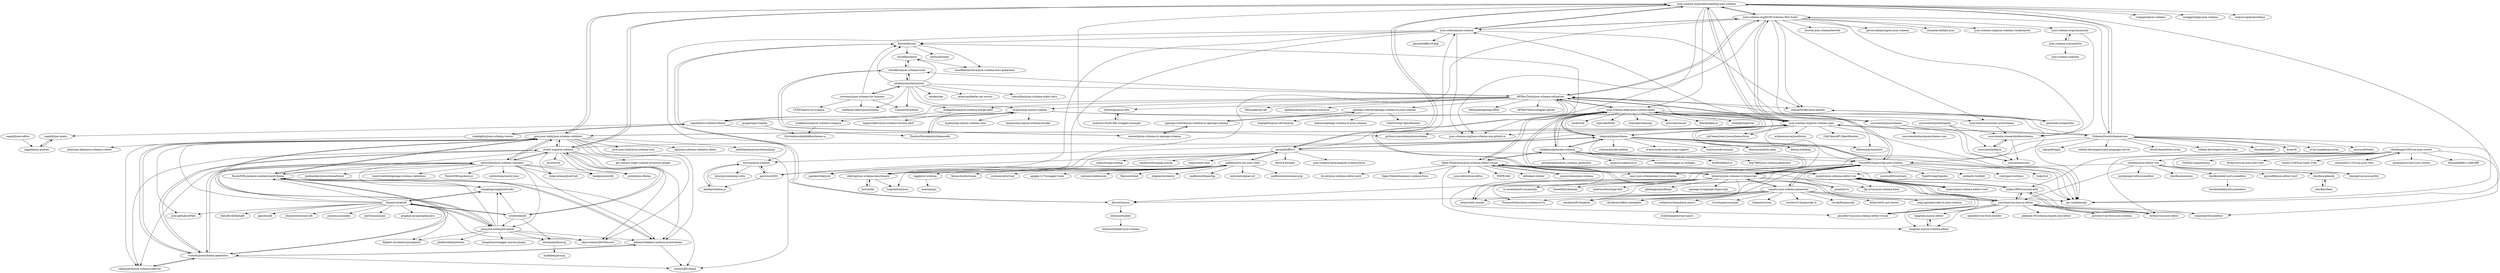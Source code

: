 digraph G {
"json-schema-org/understanding-json-schema" -> "json-schema-org/JSON-Schema-Test-Suite"
"json-schema-org/understanding-json-schema" -> "json-schema/json-schema"
"json-schema-org/understanding-json-schema" -> "json-schema-org/json-schema-spec"
"json-schema-org/understanding-json-schema" -> "everit-org/json-schema"
"json-schema-org/understanding-json-schema" -> "geraintluff/tv4"
"json-schema-org/understanding-json-schema" -> "java-json-tools/json-schema-validator"
"json-schema-org/understanding-json-schema" -> "python-jsonschema/jsonschema" ["e"=1]
"json-schema-org/understanding-json-schema" -> "json-schema-faker/json-schema-faker"
"json-schema-org/understanding-json-schema" -> "ajv-validator/ajv" ["e"=1]
"json-schema-org/understanding-json-schema" -> "voxpupuli/json-schema" ["e"=1]
"json-schema-org/understanding-json-schema" -> "SchemaStore/schemastore"
"json-schema-org/understanding-json-schema" -> "json-schema-org/json-schema-org.github.io"
"json-schema-org/understanding-json-schema" -> "thlorenz/proxyquire" ["e"=1]
"json-schema-org/understanding-json-schema" -> "swaggest/php-json-schema" ["e"=1]
"json-schema-org/understanding-json-schema" -> "xeipuuv/gojsonschema" ["e"=1]
"jsonsystems/json-schema" -> "Open-Federation/json-schema-editor-visual"
"Open-Federation/json-schema-editor-visual" -> "zyqwst/json-schema-editor-vue"
"Open-Federation/json-schema-editor-visual" -> "zyqwst/json-schema-editor-vue3"
"Open-Federation/json-schema-editor-visual" -> "giscafer/vue-json-schema-editor-visual"
"Open-Federation/json-schema-editor-visual" -> "lin-mt/json-schema-editor-antd"
"Open-Federation/json-schema-editor-visual" -> "Open-Federation/easy-schema-form"
"Open-Federation/json-schema-editor-visual" -> "json-editor/json-editor" ["e"=1]
"Open-Federation/json-schema-editor-visual" -> "tangram-js/json-schema-editor"
"Open-Federation/json-schema-editor-visual" -> "yourtion/vue-json-ui-editor"
"Open-Federation/json-schema-editor-visual" -> "YMFE/ykit" ["e"=1]
"Open-Federation/json-schema-editor-visual" -> "alibaba/x-render" ["e"=1]
"Open-Federation/json-schema-editor-visual" -> "lljj-x/vue-json-schema-form" ["e"=1]
"Open-Federation/json-schema-editor-visual" -> "easy-json-schema/easy-json-schema"
"Open-Federation/json-schema-editor-visual" -> "jsonsystems/json-schema"
"Open-Federation/json-schema-editor-visual" -> "json-schema-faker/json-schema-faker"
"Open-Federation/json-schema-editor-visual" -> "nijikokun/generate-schema"
"adobe/jsonschema2md" -> "coveooss/json-schema-for-humans"
"adobe/jsonschema2md" -> "CesiumGS/wetzel"
"adobe/jsonschema2md" -> "cloudflare/json-schema-tools"
"adobe/jsonschema2md" -> "lbovet/docson"
"adobe/jsonschema2md" -> "APIDevTools/json-schema-ref-parser"
"adobe/jsonschema2md" -> "mokkabonna/json-schema-merge-allof"
"adobe/jsonschema2md" -> "adobe/xdm" ["e"=1]
"adobe/jsonschema2md" -> "atlassian/better-ajv-errors"
"adobe/jsonschema2md" -> "santhosh-tekuri/jsonschema" ["e"=1]
"adobe/jsonschema2md" -> "tomcollins/json-schema-static-docs"
"adobe/jsonschema2md" -> "cloudflare/doca"
"adobe/jsonschema2md" -> "hyperjump-io/json-schema"
"cloudflare/json-schema-tools" -> "cloudflare/doca"
"cloudflare/json-schema-tools" -> "wework/json-schema-to-openapi-schema"
"cloudflare/json-schema-tools" -> "adobe/jsonschema2md"
"stoplightio/json-schema-viewer" -> "sagold/json-schema-library"
"stoplightio/json-schema-viewer" -> "atlassian-labs/json-schema-viewer"
"java-json-tools/json-schema-validator" -> "everit-org/json-schema"
"java-json-tools/json-schema-validator" -> "networknt/json-schema-validator"
"java-json-tools/json-schema-validator" -> "FasterXML/jackson-module-jsonSchema"
"java-json-tools/json-schema-validator" -> "java-json-tools/json-patch"
"java-json-tools/json-schema-validator" -> "mbknor/mbknor-jackson-jsonSchema"
"java-json-tools/json-schema-validator" -> "java-json-tools/json-schema-core"
"java-json-tools/json-schema-validator" -> "victools/jsonschema-generator"
"java-json-tools/json-schema-validator" -> "json-schema-org/json-schema-spec"
"java-json-tools/json-schema-validator" -> "json-path/JsonPath" ["e"=1]
"java-json-tools/json-schema-validator" -> "fge/json-schema-validator-demo"
"java-json-tools/json-schema-validator" -> "joelittlejohn/jsonschema2pojo" ["e"=1]
"java-json-tools/json-schema-validator" -> "saasquatch/json-schema-inferrer"
"java-json-tools/json-schema-validator" -> "skyscreamer/JSONassert" ["e"=1]
"java-json-tools/json-schema-validator" -> "reinert/JJSchema"
"java-json-tools/json-schema-validator" -> "json-schema-org/understanding-json-schema"
"lbovet/typson" -> "lbovet/docson"
"lbovet/typson" -> "shiwano/typhen"
"zhaoxuhui1122/vue-json-view" -> "chenfengjw163/vue-json-viewer"
"lbovet/docson" -> "lbovet/typson"
"lbovet/docson" -> "mattyod/matic"
"lbovet/docson" -> "cloudflare/doca"
"lbovet/docson" -> "cloudflarearchive/json-schema-docs-generator"
"zaggino/z-schema" -> "acornejo/jjv"
"schibsted/jslt" -> "bazaarvoice/jolt"
"schibsted/jslt" -> "eiiches/jackson-jq"
"schibsted/jslt" -> "wanglingsong/JsonSurfer"
"schibsted/jslt" -> "java-json-tools/json-patch"
"schibsted/jslt" -> "everit-org/json-schema"
"chenfengjw163/vue-json-viewer" -> "leezng/vue-json-pretty" ["e"=1]
"chenfengjw163/vue-json-viewer" -> "qiuquanwu/vue3-json-viewer"
"chenfengjw163/vue-json-viewer" -> "zhaoxuhui1122/vue-json-view"
"chenfengjw163/vue-json-viewer" -> "jinkin1995/vue-json-edit"
"chenfengjw163/vue-json-viewer" -> "dirkliu/vue-json-editor"
"chenfengjw163/vue-json-viewer" -> "Shimada666/v-code-diff" ["e"=1]
"chenfengjw163/vue-json-viewer" -> "yansenlei/VJsoneditor"
"chenfengjw163/vue-json-viewer" -> "GitHub-Laziji/menujs" ["e"=1]
"chenfengjw163/vue-json-viewer" -> "fitzhavey/vue-json-tree-view" ["e"=1]
"chenfengjw163/vue-json-viewer" -> "tower1229/Vue-Giant-Tree" ["e"=1]
"chenfengjw163/vue-json-viewer" -> "cloydlau/json-editor-vue"
"victools/jsonschema-generator" -> "saasquatch/json-schema-inferrer"
"victools/jsonschema-generator" -> "mbknor/mbknor-jackson-jsonSchema"
"victools/jsonschema-generator" -> "FasterXML/jackson-module-jsonSchema"
"victools/jsonschema-generator" -> "networknt/json-schema-validator"
"victools/jsonschema-generator" -> "reinert/JJSchema"
"victools/jsonschema-generator" -> "everit-org/json-schema"
"victools/jsonschema-generator" -> "java-json-tools/json-schema-validator"
"mokkabonna/json-schema-compare" -> "frictionlessdata/tableschema-ui"
"jinkin1995/vue-json-edit" -> "yourtion/vue-json-ui-editor"
"jinkin1995/vue-json-edit" -> "dirkliu/vue-json-editor"
"jinkin1995/vue-json-edit" -> "zyqwst/json-schema-editor-vue"
"jinkin1995/vue-json-edit" -> "yansenlei/VJsoneditor"
"yourtion/vue-json-ui-editor" -> "jinkin1995/vue-json-edit"
"yourtion/vue-json-ui-editor" -> "dirkliu/vue-json-editor"
"yourtion/vue-json-ui-editor" -> "openfext/vue-form-builder" ["e"=1]
"yourtion/vue-json-ui-editor" -> "zyqwst/json-schema-editor-vue"
"yourtion/vue-json-ui-editor" -> "tangram-js/json-schema-editor"
"yourtion/vue-json-ui-editor" -> "yansenlei/VJsoneditor"
"yourtion/vue-json-ui-editor" -> "plantain-00/schema-based-json-editor"
"yourtion/vue-json-ui-editor" -> "jarvelov/vue-form-json-schema" ["e"=1]
"yourtion/vue-json-ui-editor" -> "giscafer/vue-json-schema-editor-visual"
"yourtion/vue-json-ui-editor" -> "Open-Federation/json-schema-editor-visual"
"yourtion/vue-json-ui-editor" -> "tangram-js/json-editor"
"mokkabonna/json-schema-merge-allof" -> "mokkabonna/json-schema-compare"
"mokkabonna/json-schema-merge-allof" -> "loganvolkers/json-schema-resolve-allof"
"wework/json-schema-to-openapi-schema" -> "openapi-contrib/json-schema-to-openapi-schema"
"wework/json-schema-to-openapi-schema" -> "cloudflare/json-schema-tools"
"mafintosh/is-my-json-valid" -> "ebdrup/json-schema-benchmark"
"mafintosh/is-my-json-valid" -> "geraintluff/tv4"
"mafintosh/is-my-json-valid" -> "pandastrike/jsck"
"mafintosh/is-my-json-valid" -> "zaggino/z-schema"
"mafintosh/is-my-json-valid" -> "yoshuawuyts/vmd" ["e"=1]
"mafintosh/is-my-json-valid" -> "apigee-127/swagger-tools" ["e"=1]
"mafintosh/is-my-json-valid" -> "watson/conferences" ["e"=1]
"mafintosh/is-my-json-valid" -> "Raynos/xtend" ["e"=1]
"mafintosh/is-my-json-valid" -> "bugventure/jsen"
"mafintosh/is-my-json-valid" -> "garycourt/JSV"
"mafintosh/is-my-json-valid" -> "shipharbor/merry" ["e"=1]
"mafintosh/is-my-json-valid" -> "mafintosh/hyperlog" ["e"=1]
"mafintosh/is-my-json-valid" -> "watson/original-url" ["e"=1]
"mafintosh/is-my-json-valid" -> "mafintosh/awesome-p2p" ["e"=1]
"mafintosh/is-my-json-valid" -> "feross/multistream" ["e"=1]
"openapi-contrib/openapi-schema-to-json-schema" -> "openapi-contrib/json-schema-to-openapi-schema"
"openapi-contrib/openapi-schema-to-json-schema" -> "mikunn/openapi-schema-to-json-schema"
"openapi-contrib/openapi-schema-to-json-schema" -> "OAI/Overlay-Specification" ["e"=1]
"openapi-contrib/openapi-schema-to-json-schema" -> "stoplightio/json-ref-resolver"
"json-schema-faker/json-schema-faker" -> "APIDevTools/json-schema-ref-parser"
"json-schema-faker/json-schema-faker" -> "chancejs/chancejs" ["e"=1]
"json-schema-faker/json-schema-faker" -> "boo1ean/casual" ["e"=1]
"json-schema-faker/json-schema-faker" -> "ajv-validator/ajv" ["e"=1]
"json-schema-faker/json-schema-faker" -> "Marak/faker.js" ["e"=1]
"json-schema-faker/json-schema-faker" -> "YousefED/typescript-json-schema"
"json-schema-faker/json-schema-faker" -> "bcherny/json-schema-to-typescript"
"json-schema-faker/json-schema-faker" -> "json-schema-org/json-schema-spec"
"json-schema-faker/json-schema-faker" -> "stoplightio/prism" ["e"=1]
"json-schema-faker/json-schema-faker" -> "Open-Federation/json-schema-editor-visual"
"json-schema-faker/json-schema-faker" -> "rjsf-team/react-jsonschema-form" ["e"=1]
"json-schema-faker/json-schema-faker" -> "nock/nock" ["e"=1]
"json-schema-faker/json-schema-faker" -> "nijikokun/generate-schema"
"json-schema-faker/json-schema-faker" -> "typicode/hotel" ["e"=1]
"json-schema-faker/json-schema-faker" -> "tdegrunt/jsonschema"
"SchemaStore/schemastore" -> "redhat-developer/yaml-language-server" ["e"=1]
"SchemaStore/schemastore" -> "json-schema-org/json-schema-spec"
"SchemaStore/schemastore" -> "b0o/SchemaStore.nvim" ["e"=1]
"SchemaStore/schemastore" -> "redhat-developer/vscode-yaml" ["e"=1]
"SchemaStore/schemastore" -> "YousefED/typescript-json-schema"
"SchemaStore/schemastore" -> "bcherny/json-schema-to-typescript"
"SchemaStore/schemastore" -> "ajv-validator/ajv" ["e"=1]
"SchemaStore/schemastore" -> "APIDevTools/json-schema-ref-parser"
"SchemaStore/schemastore" -> "rhysd/actionlint" ["e"=1]
"SchemaStore/schemastore" -> "bcoe/c8" ["e"=1]
"SchemaStore/schemastore" -> "nvim-lua/plenary.nvim" ["e"=1]
"SchemaStore/schemastore" -> "json-schema-org/JSON-Schema-Test-Suite"
"SchemaStore/schemastore" -> "microsoft/tsdoc" ["e"=1]
"SchemaStore/schemastore" -> "json-schema-org/understanding-json-schema"
"SchemaStore/schemastore" -> "tamasfe/taplo" ["e"=1]
"coveooss/json-schema-for-humans" -> "adobe/jsonschema2md"
"coveooss/json-schema-for-humans" -> "CesiumGS/wetzel"
"coveooss/json-schema-for-humans" -> "CVEProject/cve-schema" ["e"=1]
"coveooss/json-schema-for-humans" -> "lbovet/docson"
"coveooss/json-schema-for-humans" -> "santhosh-tekuri/jsonschema" ["e"=1]
"whitlockjc/json-refs" -> "mohsen1/multi-file-swagger-example"
"cloydlau/json-editor-vue" -> "josdejong/svelte-jsoneditor" ["e"=1]
"cloydlau/json-editor-vue" -> "cloydlau/minimce"
"cloydlau/json-editor-vue" -> "cloydlau/admate"
"cloydlau/json-editor-vue" -> "leezng/vue-json-pretty" ["e"=1]
"cloydlau/json-editor-vue" -> "bestkolobok/vue3-jsoneditor"
"cloydlau/json-editor-vue" -> "zyqwst/json-schema-editor-vue"
"cloydlau/json-editor-vue" -> "guyue88/json-editor-vue3"
"cloydlau/json-editor-vue" -> "yourtion/vue-json-ui-editor"
"hyperjump-io/json-schema" -> "ExodusMovement/schemasafe"
"hyperjump-io/json-schema" -> "sagold/json-schema-library"
"hyperjump-io/json-schema" -> "hyperjump-io/json-schema-core"
"hyperjump-io/json-schema" -> "hyperjump-io/json-schema-bundle"
"hyperjump-io/json-schema" -> "sourcemeta/awesome-jsonschema"
"hyperjump-io/json-schema" -> "sourcemeta/jsonschema"
"ebdrup/json-schema-benchmark" -> "korzio/djv"
"ebdrup/json-schema-benchmark" -> "mafintosh/is-my-json-valid"
"ebdrup/json-schema-benchmark" -> "bugventure/jsen"
"openapi-contrib/json-schema-to-openapi-schema" -> "openapi-contrib/openapi-schema-to-json-schema"
"openapi-contrib/json-schema-to-openapi-schema" -> "wework/json-schema-to-openapi-schema"
"vedantroy/typecheck.macro" -> "evenchange4/svgr.macro"
"zyqwst/json-schema-editor-vue" -> "giscafer/vue-json-schema-editor-visual"
"zyqwst/json-schema-editor-vue" -> "zyqwst/json-schema-editor-vue3"
"zyqwst/json-schema-editor-vue" -> "Open-Federation/json-schema-editor-visual"
"zyqwst/json-schema-editor-vue" -> "jinkin1995/vue-json-edit"
"zyqwst/json-schema-editor-vue" -> "tangram-js/json-schema-editor"
"zyqwst/json-schema-editor-vue" -> "lljj-x/vue-json-schema-form" ["e"=1]
"zyqwst/json-schema-editor-vue" -> "yourtion/vue-json-ui-editor"
"ExodusMovement/schemasafe" -> "hyperjump-io/json-schema"
"janl/node-jsonpointer" -> "manuelstofer/json-pointer"
"saasquatch/json-schema-inferrer" -> "victools/jsonschema-generator"
"shiwano/typhen" -> "shiwano/typhen-json-schema"
"gungorugur/ciqube" -> "frictionlessdata/tableschema-ui"
"json-schema-org/json-schema-spec" -> "json-schema-org/JSON-Schema-Test-Suite"
"json-schema-org/json-schema-spec" -> "ajv-validator/ajv" ["e"=1]
"json-schema-org/json-schema-spec" -> "python-jsonschema/jsonschema" ["e"=1]
"json-schema-org/json-schema-spec" -> "json-schema-org/json-schema-org.github.io"
"json-schema-org/json-schema-spec" -> "rjsf-team/react-jsonschema-form" ["e"=1]
"json-schema-org/json-schema-spec" -> "json-schema-org/understanding-json-schema"
"json-schema-org/json-schema-spec" -> "SchemaStore/schemastore"
"json-schema-org/json-schema-spec" -> "APIDevTools/json-schema-ref-parser"
"json-schema-org/json-schema-spec" -> "java-json-tools/json-schema-validator"
"json-schema-org/json-schema-spec" -> "json-schema/json-schema"
"json-schema-org/json-schema-spec" -> "json-schema-faker/json-schema-faker"
"json-schema-org/json-schema-spec" -> "eclipsesource/jsonforms" ["e"=1]
"json-schema-org/json-schema-spec" -> "OAI/OpenAPI-Specification" ["e"=1]
"json-schema-org/json-schema-spec" -> "bcherny/json-schema-to-typescript"
"json-schema-org/json-schema-spec" -> "tdegrunt/jsonschema"
"json-schema-org/community" -> "sourcemeta-research/alterschema"
"json-schema-org/community" -> "json-schema-org/website"
"APIDevTools/json-schema-ref-parser" -> "APIDevTools/swagger-parser" ["e"=1]
"APIDevTools/json-schema-ref-parser" -> "mokkabonna/json-schema-merge-allof"
"APIDevTools/json-schema-ref-parser" -> "cloudflare/json-schema-tools"
"APIDevTools/json-schema-ref-parser" -> "bcherny/json-schema-to-typescript"
"APIDevTools/json-schema-ref-parser" -> "openapi-contrib/openapi-schema-to-json-schema"
"APIDevTools/json-schema-ref-parser" -> "hyperjump-io/json-schema"
"APIDevTools/json-schema-ref-parser" -> "json-schema-org/JSON-Schema-Test-Suite"
"APIDevTools/json-schema-ref-parser" -> "json-schema-faker/json-schema-faker"
"APIDevTools/json-schema-ref-parser" -> "whitlockjc/json-refs"
"APIDevTools/json-schema-ref-parser" -> "Mermade/oas-kit" ["e"=1]
"APIDevTools/json-schema-ref-parser" -> "YousefED/typescript-json-schema"
"APIDevTools/json-schema-ref-parser" -> "sagold/json-schema-library"
"APIDevTools/json-schema-ref-parser" -> "manuelstofer/json-pointer"
"APIDevTools/json-schema-ref-parser" -> "epoberezkin/json-schema-traverse"
"APIDevTools/json-schema-ref-parser" -> "Mermade/openapi-filter" ["e"=1]
"nijikokun/generate-schema" -> "krg7880/json-schema-generator"
"nijikokun/generate-schema" -> "perenecabuto/json_schema_generator" ["e"=1]
"nijikokun/generate-schema" -> "tdegrunt/jsonschema"
"nijikokun/generate-schema" -> "easy-json-schema/easy-json-schema"
"nijikokun/generate-schema" -> "aspecto-io/genson-js"
"nijikokun/generate-schema" -> "Open-Federation/json-schema-editor-visual"
"nijikokun/generate-schema" -> "json-schema-faker/json-schema-faker"
"nijikokun/generate-schema" -> "wcandillon/swagger-js-codegen" ["e"=1]
"nijikokun/generate-schema" -> "lbovet/docson"
"nijikokun/generate-schema" -> "hbi99/defiant.js" ["e"=1]
"nijikokun/generate-schema" -> "YousefED/typescript-json-schema"
"wanglingsong/JsonSurfer" -> "bazaarvoice/jolt"
"mohsen1/multi-file-swagger-example" -> "whitlockjc/json-refs"
"cloydlau/faim" -> "cloydlau/admate"
"giscafer/vue-json-schema-editor-visual" -> "zyqwst/json-schema-editor-vue"
"cloydlau/admate" -> "cloydlau/faim"
"eiiches/jackson-jq" -> "arakelian/java-jq"
"YousefED/typescript-json-schema" -> "vega/ts-json-schema-generator"
"YousefED/typescript-json-schema" -> "bcherny/json-schema-to-typescript"
"YousefED/typescript-json-schema" -> "ajv-validator/ajv" ["e"=1]
"YousefED/typescript-json-schema" -> "dsherret/ts-morph" ["e"=1]
"YousefED/typescript-json-schema" -> "gcanti/io-ts" ["e"=1]
"YousefED/typescript-json-schema" -> "APIDevTools/json-schema-ref-parser"
"YousefED/typescript-json-schema" -> "sinclairzx81/typebox" ["e"=1]
"YousefED/typescript-json-schema" -> "TypeStrong/typedoc" ["e"=1]
"YousefED/typescript-json-schema" -> "lbovet/typson"
"YousefED/typescript-json-schema" -> "millsp/ts-toolbelt" ["e"=1]
"YousefED/typescript-json-schema" -> "runtypes/runtypes" ["e"=1]
"YousefED/typescript-json-schema" -> "json-schema-faker/json-schema-faker"
"YousefED/typescript-json-schema" -> "tsdjs/tsd" ["e"=1]
"YousefED/typescript-json-schema" -> "rbuckton/reflect-metadata" ["e"=1]
"YousefED/typescript-json-schema" -> "microsoft/rushstack" ["e"=1]
"sourcemeta/jsonbinpack" -> "sourcemeta/core"
"sourcemeta/jsonbinpack" -> "sourcemeta-research/alterschema"
"tdegrunt/jsonschema" -> "ajv-validator/ajv" ["e"=1]
"tdegrunt/jsonschema" -> "nijikokun/generate-schema"
"tdegrunt/jsonschema" -> "YousefED/typescript-json-schema"
"tdegrunt/jsonschema" -> "kriszyp/json-schema"
"tdegrunt/jsonschema" -> "geraintluff/tv4"
"tdegrunt/jsonschema" -> "bcherny/json-schema-to-typescript"
"tdegrunt/jsonschema" -> "json-schema-faker/json-schema-faker"
"tdegrunt/jsonschema" -> "substack/node-mkdirp" ["e"=1]
"tdegrunt/jsonschema" -> "evanw/node-source-map-support" ["e"=1]
"tdegrunt/jsonschema" -> "trentm/node-bunyan" ["e"=1]
"tdegrunt/jsonschema" -> "ilearnio/module-alias" ["e"=1]
"tdegrunt/jsonschema" -> "APIDevTools/json-schema-ref-parser"
"tdegrunt/jsonschema" -> "json-schema-org/json-schema-spec"
"tdegrunt/jsonschema" -> "debug-js/debug" ["e"=1]
"tdegrunt/jsonschema" -> "thlorenz/proxyquire" ["e"=1]
"everit-org/json-schema" -> "java-json-tools/json-schema-validator"
"everit-org/json-schema" -> "networknt/json-schema-validator"
"everit-org/json-schema" -> "mbknor/mbknor-jackson-jsonSchema"
"everit-org/json-schema" -> "saasquatch/json-schema-inferrer"
"everit-org/json-schema" -> "leadpony/justify"
"everit-org/json-schema" -> "skyscreamer/JSONassert" ["e"=1]
"everit-org/json-schema" -> "victools/jsonschema-generator"
"everit-org/json-schema" -> "FasterXML/jackson-module-jsonSchema"
"everit-org/json-schema" -> "erosb/json-sKema"
"everit-org/json-schema" -> "lukas-krecan/JsonUnit" ["e"=1]
"everit-org/json-schema" -> "json-schema-org/understanding-json-schema"
"everit-org/json-schema" -> "git-commit-id/git-commit-id-maven-plugin" ["e"=1]
"everit-org/json-schema" -> "mvel/mvel" ["e"=1]
"everit-org/json-schema" -> "schibsted/jslt"
"everit-org/json-schema" -> "json-schema-org/json-schema-spec"
"json-schema-org/website" -> "json-schema-org/tour"
"json-schema-org/website" -> "json-schema-org/community"
"sourcemeta/awesome-jsonschema" -> "sourcemeta-research/alterschema"
"sourcemeta-research/alterschema" -> "sourcemeta/core"
"sourcemeta-research/alterschema" -> "sourcemeta/blaze"
"korzio/djv" -> "ebdrup/json-schema-benchmark"
"bcherny/json-schema-to-typescript" -> "YousefED/typescript-json-schema"
"bcherny/json-schema-to-typescript" -> "ThomasAribart/json-schema-to-ts" ["e"=1]
"bcherny/json-schema-to-typescript" -> "vega/ts-json-schema-generator"
"bcherny/json-schema-to-typescript" -> "ajv-validator/ajv" ["e"=1]
"bcherny/json-schema-to-typescript" -> "APIDevTools/json-schema-ref-parser"
"bcherny/json-schema-to-typescript" -> "dsherret/ts-morph" ["e"=1]
"bcherny/json-schema-to-typescript" -> "sinclairzx81/typebox" ["e"=1]
"bcherny/json-schema-to-typescript" -> "sindresorhus/type-fest" ["e"=1]
"bcherny/json-schema-to-typescript" -> "glideapps/quicktype" ["e"=1]
"bcherny/json-schema-to-typescript" -> "json-schema-faker/json-schema-faker"
"bcherny/json-schema-to-typescript" -> "gcanti/io-ts" ["e"=1]
"bcherny/json-schema-to-typescript" -> "rbuckton/reflect-metadata" ["e"=1]
"bcherny/json-schema-to-typescript" -> "openapi-ts/openapi-typescript" ["e"=1]
"bcherny/json-schema-to-typescript" -> "ts-essentials/ts-essentials" ["e"=1]
"bcherny/json-schema-to-typescript" -> "SweetIQ/schemats" ["e"=1]
"json-schema-org/JSON-Schema-Test-Suite" -> "bowtie-json-schema/bowtie"
"json-schema-org/JSON-Schema-Test-Suite" -> "json-schema-org/community"
"json-schema-org/JSON-Schema-Test-Suite" -> "json-schema-org/json-schema-spec"
"json-schema-org/JSON-Schema-Test-Suite" -> "APIDevTools/json-schema-ref-parser"
"json-schema-org/JSON-Schema-Test-Suite" -> "json-schema-org/json-schema-org.github.io"
"json-schema-org/JSON-Schema-Test-Suite" -> "sourcemeta-research/alterschema"
"json-schema-org/JSON-Schema-Test-Suite" -> "sourcemeta/jsonschema"
"json-schema-org/JSON-Schema-Test-Suite" -> "manuelstofer/json-pointer"
"json-schema-org/JSON-Schema-Test-Suite" -> "json-schema-org/understanding-json-schema"
"json-schema-org/JSON-Schema-Test-Suite" -> "ebdrup/json-schema-benchmark"
"json-schema-org/JSON-Schema-Test-Suite" -> "json-schema/json-schema"
"json-schema-org/JSON-Schema-Test-Suite" -> "gavinwahl/postgres-json-schema" ["e"=1]
"json-schema-org/JSON-Schema-Test-Suite" -> "sourcemeta/awesome-jsonschema"
"json-schema-org/JSON-Schema-Test-Suite" -> "cesanta/validate-json"
"json-schema-org/JSON-Schema-Test-Suite" -> "json-schema-org/json-schema-vocabularies"
"FasterXML/jackson-module-jsonSchema" -> "mbknor/mbknor-jackson-jsonSchema"
"FasterXML/jackson-module-jsonSchema" -> "victools/jsonschema-generator"
"FasterXML/jackson-module-jsonSchema" -> "reinert/JJSchema"
"FasterXML/jackson-module-jsonSchema" -> "java-json-tools/json-schema-validator"
"FasterXML/jackson-module-jsonSchema" -> "wanglingsong/JsonSurfer"
"json-schema/json-schema" -> "kriszyp/json-schema"
"json-schema/json-schema" -> "json-schema-org/json-schema-org.github.io"
"json-schema/json-schema" -> "json-schema-org/understanding-json-schema"
"json-schema/json-schema" -> "lbovet/docson"
"json-schema/json-schema" -> "ebdrup/json-schema-benchmark"
"json-schema/json-schema" -> "manuelstofer/json-pointer"
"json-schema/json-schema" -> "pandastrike/jsck"
"json-schema/json-schema" -> "json-schema-org/JSON-Schema-Test-Suite"
"json-schema/json-schema" -> "geraintluff/jsv4-php"
"bestkolobok/vue3-jsoneditor" -> "bestkolobok/nuxt-jsoneditor"
"zyqwst/json-schema-editor-vue3" -> "zyqwst/json-schema-editor-vue"
"sagold/json-editor" -> "sagold/json-pointer"
"cloudflare/doca" -> "cloudflare/json-schema-tools"
"cloudflare/doca" -> "cloudflarearchive/json-schema-docs-generator"
"networknt/json-schema-validator" -> "everit-org/json-schema"
"networknt/json-schema-validator" -> "java-json-tools/json-schema-validator"
"networknt/json-schema-validator" -> "victools/jsonschema-generator"
"networknt/json-schema-validator" -> "mbknor/mbknor-jackson-jsonSchema"
"networknt/json-schema-validator" -> "saasquatch/json-schema-inferrer"
"networknt/json-schema-validator" -> "FasterXML/jackson-module-jsonSchema"
"networknt/json-schema-validator" -> "jimblackler/jsonschemafriend"
"networknt/json-schema-validator" -> "wanglingsong/JsonSurfer"
"networknt/json-schema-validator" -> "mservicetech/openapi-schema-validation"
"networknt/json-schema-validator" -> "lukas-krecan/JsonUnit" ["e"=1]
"networknt/json-schema-validator" -> "java-json-tools/json-patch"
"networknt/json-schema-validator" -> "FasterXML/jackson-jr"
"networknt/json-schema-validator" -> "ssilverman/snowy-json"
"networknt/json-schema-validator" -> "erosb/json-sKema"
"networknt/json-schema-validator" -> "leadpony/justify"
"mbknor/mbknor-jackson-jsonSchema" -> "FasterXML/jackson-module-jsonSchema"
"mbknor/mbknor-jackson-jsonSchema" -> "victools/jsonschema-generator"
"mbknor/mbknor-jackson-jsonSchema" -> "reinert/JJSchema"
"geraintluff/tv4" -> "mafintosh/is-my-json-valid"
"geraintluff/tv4" -> "ikr/tv4-formats"
"geraintluff/tv4" -> "json-schema-form/angular-schema-form" ["e"=1]
"geraintluff/tv4" -> "natesilva/jayschema"
"geraintluff/tv4" -> "ebdrup/json-schema-benchmark"
"geraintluff/tv4" -> "json-schema/json-schema"
"geraintluff/tv4" -> "json-schema-org/understanding-json-schema"
"geraintluff/tv4" -> "tdegrunt/jsonschema"
"geraintluff/tv4" -> "sindresorhus/gulp-mocha" ["e"=1]
"geraintluff/tv4" -> "garycourt/JSV"
"geraintluff/tv4" -> "chaijs/sinon-chai" ["e"=1]
"geraintluff/tv4" -> "ajv-validator/ajv" ["e"=1]
"akidee/schema.js" -> "kriszyp/json-schema"
"garycourt/JSV" -> "kriszyp/json-schema"
"garycourt/JSV" -> "akidee/schema.js"
"sagold/json-schema-library" -> "hyperjump-io/json-schema"
"sagold/json-schema-library" -> "sagold/json-query"
"sagold/json-schema-library" -> "stoplightio/json-schema-viewer"
"sagold/json-schema-library" -> "ExodusMovement/schemasafe"
"sagold/json-query" -> "sagold/json-pointer"
"sagold/json-pointer" -> "sagold/json-query"
"bazaarvoice/jolt" -> "schibsted/jslt"
"bazaarvoice/jolt" -> "wanglingsong/JsonSurfer"
"bazaarvoice/jolt" -> "apache/nifi" ["e"=1]
"bazaarvoice/jolt" -> "java-json-tools/json-patch"
"bazaarvoice/jolt" -> "json-path/JsonPath" ["e"=1]
"bazaarvoice/jolt" -> "jfrazee/awesome-nifi" ["e"=1]
"bazaarvoice/jolt" -> "jsonata-js/jsonata" ["e"=1]
"bazaarvoice/jolt" -> "java-json-tools/json-schema-validator"
"bazaarvoice/jolt" -> "flipkart-incubator/zjsonpatch" ["e"=1]
"bazaarvoice/jolt" -> "skyscreamer/JSONassert" ["e"=1]
"bazaarvoice/jolt" -> "joelvh/json2json"
"bazaarvoice/jolt" -> "FasterXML/jackson-module-jsonSchema"
"bazaarvoice/jolt" -> "networknt/json-schema-validator"
"bazaarvoice/jolt" -> "graphql-java/graphql-java" ["e"=1]
"bazaarvoice/jolt" -> "failsafe-lib/failsafe" ["e"=1]
"java-json-tools/json-patch" -> "flipkart-incubator/zjsonpatch" ["e"=1]
"java-json-tools/json-patch" -> "java-json-tools/json-schema-validator"
"java-json-tools/json-patch" -> "skyscreamer/JSONassert" ["e"=1]
"java-json-tools/json-patch" -> "FasterXML/jackson-module-jsonSchema"
"java-json-tools/json-patch" -> "eiiches/jackson-jq"
"java-json-tools/json-patch" -> "kongchen/swagger-maven-plugin" ["e"=1]
"java-json-tools/json-patch" -> "bazaarvoice/jolt"
"java-json-tools/json-patch" -> "mbknor/mbknor-jackson-jsonSchema"
"java-json-tools/json-patch" -> "wanglingsong/JsonSurfer"
"java-json-tools/json-patch" -> "pledbrook/lazybones" ["e"=1]
"sourcemeta/jsonschema" -> "sourcemeta/core"
"sourcemeta/jsonschema" -> "sourcemeta/blaze"
"sourcemeta/jsonschema" -> "sourcemeta/learnjsonschema.com"
"dirkliu/vue-json-editor" -> "jinkin1995/vue-json-edit"
"dirkliu/vue-json-editor" -> "yourtion/vue-json-ui-editor"
"sourcemeta/blaze" -> "sourcemeta-research/alterschema"
"sourcemeta/blaze" -> "sourcemeta/core"
"tangram-js/json-editor" -> "tangram-js/json-schema-editor"
"tangram-js/json-schema-editor" -> "tangram-js/json-editor"
"vega/ts-json-schema-generator" -> "YousefED/typescript-json-schema"
"vega/ts-json-schema-generator" -> "bcherny/json-schema-to-typescript"
"vega/ts-json-schema-generator" -> "ThomasAribart/json-schema-to-ts" ["e"=1]
"vega/ts-json-schema-generator" -> "dsherret/ts-morph" ["e"=1]
"vega/ts-json-schema-generator" -> "cevek/ttypescript" ["e"=1]
"vega/ts-json-schema-generator" -> "sinclairzx81/typebox" ["e"=1]
"vega/ts-json-schema-generator" -> "dsherret/ts-ast-viewer" ["e"=1]
"vega/ts-json-schema-generator" -> "xiag-ag/typescript-to-json-schema"
"vega/ts-json-schema-generator" -> "rbuckton/reflect-metadata" ["e"=1]
"vega/ts-json-schema-generator" -> "crosstype/crosstype"
"vega/ts-json-schema-generator" -> "ajv-validator/ajv" ["e"=1]
"vega/ts-json-schema-generator" -> "lbovet/typson"
"vega/ts-json-schema-generator" -> "lukeautry/tsoa" ["e"=1]
"vega/ts-json-schema-generator" -> "vedantroy/typecheck.macro"
"vega/ts-json-schema-generator" -> "woutervh-/typescript-is" ["e"=1]
"kriszyp/json-schema" -> "garycourt/JSV"
"kriszyp/json-schema" -> "akidee/schema.js"
"kriszyp/json-schema" -> "kriszyp/commonjs-utils"
"manuelstofer/json-pointer" -> "janl/node-jsonpointer"
"json-schema-org/understanding-json-schema" ["l"="-4.063,8.074"]
"json-schema-org/JSON-Schema-Test-Suite" ["l"="-4.08,8.163"]
"json-schema/json-schema" ["l"="-4.083,8.132"]
"json-schema-org/json-schema-spec" ["l"="-4.023,8.087"]
"everit-org/json-schema" ["l"="-4.083,7.979"]
"geraintluff/tv4" ["l"="-4.114,8.101"]
"java-json-tools/json-schema-validator" ["l"="-4.049,7.977"]
"python-jsonschema/jsonschema" ["l"="44.849,20.886"]
"json-schema-faker/json-schema-faker" ["l"="-3.931,8.132"]
"ajv-validator/ajv" ["l"="-0.297,-34.039"]
"voxpupuli/json-schema" ["l"="4.531,-37.524"]
"SchemaStore/schemastore" ["l"="-4.032,8.139"]
"json-schema-org/json-schema-org.github.io" ["l"="-4.069,8.109"]
"thlorenz/proxyquire" ["l"="-0.219,-34.028"]
"swaggest/php-json-schema" ["l"="-15.756,26.383"]
"xeipuuv/gojsonschema" ["l"="4.211,-8.86"]
"jsonsystems/json-schema" ["l"="-3.763,8.193"]
"Open-Federation/json-schema-editor-visual" ["l"="-3.791,8.149"]
"zyqwst/json-schema-editor-vue" ["l"="-3.723,8.149"]
"zyqwst/json-schema-editor-vue3" ["l"="-3.753,8.142"]
"giscafer/vue-json-schema-editor-visual" ["l"="-3.741,8.158"]
"lin-mt/json-schema-editor-antd" ["l"="-3.782,8.116"]
"Open-Federation/easy-schema-form" ["l"="-3.794,8.186"]
"json-editor/json-editor" ["l"="-3.118,7.996"]
"tangram-js/json-schema-editor" ["l"="-3.733,8.115"]
"yourtion/vue-json-ui-editor" ["l"="-3.702,8.14"]
"YMFE/ykit" ["l"="-8.673,-34.186"]
"alibaba/x-render" ["l"="-3.836,-32.851"]
"lljj-x/vue-json-schema-form" ["l"="-3.644,-32.807"]
"easy-json-schema/easy-json-schema" ["l"="-3.829,8.157"]
"nijikokun/generate-schema" ["l"="-3.883,8.154"]
"adobe/jsonschema2md" ["l"="-3.96,8.294"]
"coveooss/json-schema-for-humans" ["l"="-3.919,8.301"]
"CesiumGS/wetzel" ["l"="-3.92,8.332"]
"cloudflare/json-schema-tools" ["l"="-3.987,8.282"]
"lbovet/docson" ["l"="-3.934,8.228"]
"APIDevTools/json-schema-ref-parser" ["l"="-4.002,8.199"]
"mokkabonna/json-schema-merge-allof" ["l"="-3.965,8.251"]
"adobe/xdm" ["l"="-0.824,12.034"]
"atlassian/better-ajv-errors" ["l"="-3.936,8.362"]
"santhosh-tekuri/jsonschema" ["l"="4.5,-8.965"]
"tomcollins/json-schema-static-docs" ["l"="-3.953,8.327"]
"cloudflare/doca" ["l"="-3.948,8.269"]
"hyperjump-io/json-schema" ["l"="-4.052,8.285"]
"wework/json-schema-to-openapi-schema" ["l"="-4.006,8.318"]
"stoplightio/json-schema-viewer" ["l"="-4.111,8.339"]
"sagold/json-schema-library" ["l"="-4.077,8.303"]
"atlassian-labs/json-schema-viewer" ["l"="-4.137,8.374"]
"networknt/json-schema-validator" ["l"="-4.097,7.93"]
"FasterXML/jackson-module-jsonSchema" ["l"="-4.053,7.928"]
"java-json-tools/json-patch" ["l"="-4.063,7.907"]
"mbknor/mbknor-jackson-jsonSchema" ["l"="-4.05,7.948"]
"java-json-tools/json-schema-core" ["l"="-4.009,7.983"]
"victools/jsonschema-generator" ["l"="-4.072,7.951"]
"json-path/JsonPath" ["l"="-2.751,11.917"]
"fge/json-schema-validator-demo" ["l"="-4.009,7.963"]
"joelittlejohn/jsonschema2pojo" ["l"="59.085,-13.687"]
"saasquatch/json-schema-inferrer" ["l"="-4.099,7.958"]
"skyscreamer/JSONassert" ["l"="-2.459,12.021"]
"reinert/JJSchema" ["l"="-4.028,7.942"]
"lbovet/typson" ["l"="-3.904,8.195"]
"shiwano/typhen" ["l"="-3.866,8.223"]
"zhaoxuhui1122/vue-json-view" ["l"="-3.567,8.137"]
"chenfengjw163/vue-json-viewer" ["l"="-3.605,8.147"]
"mattyod/matic" ["l"="-3.89,8.247"]
"cloudflarearchive/json-schema-docs-generator" ["l"="-3.916,8.258"]
"zaggino/z-schema" ["l"="-4.256,8.088"]
"acornejo/jjv" ["l"="-4.297,8.081"]
"schibsted/jslt" ["l"="-4.091,7.893"]
"bazaarvoice/jolt" ["l"="-4.043,7.88"]
"eiiches/jackson-jq" ["l"="-4.097,7.842"]
"wanglingsong/JsonSurfer" ["l"="-4.073,7.876"]
"leezng/vue-json-pretty" ["l"="-3.444,-32.952"]
"qiuquanwu/vue3-json-viewer" ["l"="-3.564,8.171"]
"jinkin1995/vue-json-edit" ["l"="-3.673,8.146"]
"dirkliu/vue-json-editor" ["l"="-3.665,8.123"]
"Shimada666/v-code-diff" ["l"="-2.233,-36.89"]
"yansenlei/VJsoneditor" ["l"="-3.642,8.129"]
"GitHub-Laziji/menujs" ["l"="-3.281,-32.867"]
"fitzhavey/vue-json-tree-view" ["l"="-3.325,-32.804"]
"tower1229/Vue-Giant-Tree" ["l"="-3.448,-32.911"]
"cloydlau/json-editor-vue" ["l"="-3.639,8.16"]
"mokkabonna/json-schema-compare" ["l"="-3.919,8.276"]
"frictionlessdata/tableschema-ui" ["l"="-3.885,8.297"]
"openfext/vue-form-builder" ["l"="-3.606,-42.553"]
"plantain-00/schema-based-json-editor" ["l"="-3.683,8.192"]
"jarvelov/vue-form-json-schema" ["l"="-3.224,7.901"]
"tangram-js/json-editor" ["l"="-3.707,8.094"]
"loganvolkers/json-schema-resolve-allof" ["l"="-3.985,8.254"]
"openapi-contrib/json-schema-to-openapi-schema" ["l"="-4.011,8.351"]
"mafintosh/is-my-json-valid" ["l"="-4.184,8.102"]
"ebdrup/json-schema-benchmark" ["l"="-4.165,8.139"]
"pandastrike/jsck" ["l"="-4.147,8.12"]
"yoshuawuyts/vmd" ["l"="-0.237,-29.625"]
"apigee-127/swagger-tools" ["l"="-4.708,8.254"]
"watson/conferences" ["l"="1.347,-28.133"]
"Raynos/xtend" ["l"="-0.416,-29.75"]
"bugventure/jsen" ["l"="-4.215,8.123"]
"garycourt/JSV" ["l"="-4.144,8.069"]
"shipharbor/merry" ["l"="-0.273,-29.638"]
"mafintosh/hyperlog" ["l"="0.593,-33.55"]
"watson/original-url" ["l"="1.298,-28.046"]
"mafintosh/awesome-p2p" ["l"="23.334,-27.412"]
"feross/multistream" ["l"="0.546,-33.597"]
"openapi-contrib/openapi-schema-to-json-schema" ["l"="-3.989,8.337"]
"mikunn/openapi-schema-to-json-schema" ["l"="-3.978,8.384"]
"OAI/Overlay-Specification" ["l"="-4.791,8.555"]
"stoplightio/json-ref-resolver" ["l"="-4.001,8.376"]
"chancejs/chancejs" ["l"="1.633,-27.052"]
"boo1ean/casual" ["l"="-0.338,-20.693"]
"Marak/faker.js" ["l"="-0.991,-31.553"]
"YousefED/typescript-json-schema" ["l"="-3.95,8.164"]
"bcherny/json-schema-to-typescript" ["l"="-3.961,8.111"]
"stoplightio/prism" ["l"="-4.721,8.381"]
"rjsf-team/react-jsonschema-form" ["l"="0.558,-28.747"]
"nock/nock" ["l"="-0.208,-34.061"]
"typicode/hotel" ["l"="23.041,-26.872"]
"tdegrunt/jsonschema" ["l"="-3.994,8.125"]
"redhat-developer/yaml-language-server" ["l"="-12.714,-9.856"]
"b0o/SchemaStore.nvim" ["l"="-12.484,-9.708"]
"redhat-developer/vscode-yaml" ["l"="-55.671,7.231"]
"rhysd/actionlint" ["l"="8.141,-45.597"]
"bcoe/c8" ["l"="-0.399,-33.84"]
"nvim-lua/plenary.nvim" ["l"="-12.614,-9.58"]
"microsoft/tsdoc" ["l"="-0.703,-31.191"]
"tamasfe/taplo" ["l"="-9.958,-6.336"]
"CVEProject/cve-schema" ["l"="8.273,-11.404"]
"whitlockjc/json-refs" ["l"="-4.04,8.245"]
"mohsen1/multi-file-swagger-example" ["l"="-4.066,8.262"]
"josdejong/svelte-jsoneditor" ["l"="5.367,-31.901"]
"cloydlau/minimce" ["l"="-3.632,8.195"]
"cloydlau/admate" ["l"="-3.609,8.126"]
"bestkolobok/vue3-jsoneditor" ["l"="-3.617,8.108"]
"guyue88/json-editor-vue3" ["l"="-3.607,8.192"]
"ExodusMovement/schemasafe" ["l"="-4.069,8.322"]
"hyperjump-io/json-schema-core" ["l"="-4.046,8.324"]
"hyperjump-io/json-schema-bundle" ["l"="-4.043,8.307"]
"sourcemeta/awesome-jsonschema" ["l"="-4.094,8.23"]
"sourcemeta/jsonschema" ["l"="-4.107,8.251"]
"korzio/djv" ["l"="-4.206,8.16"]
"vedantroy/typecheck.macro" ["l"="-3.846,8.028"]
"evenchange4/svgr.macro" ["l"="-3.822,8.003"]
"janl/node-jsonpointer" ["l"="-4.07,8.212"]
"manuelstofer/json-pointer" ["l"="-4.059,8.188"]
"shiwano/typhen-json-schema" ["l"="-3.845,8.241"]
"gungorugur/ciqube" ["l"="-3.865,8.313"]
"eclipsesource/jsonforms" ["l"="-3.177,8.008"]
"OAI/OpenAPI-Specification" ["l"="-4.775,8.001"]
"json-schema-org/community" ["l"="-4.157,8.205"]
"sourcemeta-research/alterschema" ["l"="-4.134,8.226"]
"json-schema-org/website" ["l"="-4.192,8.219"]
"APIDevTools/swagger-parser" ["l"="-4.759,8.312"]
"Mermade/oas-kit" ["l"="-4.771,8.357"]
"epoberezkin/json-schema-traverse" ["l"="-4.008,8.234"]
"Mermade/openapi-filter" ["l"="-4.772,8.449"]
"krg7880/json-schema-generator" ["l"="-3.843,8.126"]
"perenecabuto/json_schema_generator" ["l"="44.682,21.466"]
"aspecto-io/genson-js" ["l"="-3.85,8.186"]
"wcandillon/swagger-js-codegen" ["l"="-4.68,8.204"]
"hbi99/defiant.js" ["l"="-0.614,-28.237"]
"cloydlau/faim" ["l"="-3.592,8.113"]
"arakelian/java-jq" ["l"="-4.111,7.805"]
"vega/ts-json-schema-generator" ["l"="-3.9,8.095"]
"dsherret/ts-morph" ["l"="-4.523,-29.98"]
"gcanti/io-ts" ["l"="-4.436,-29.956"]
"sinclairzx81/typebox" ["l"="-4.286,-30.094"]
"TypeStrong/typedoc" ["l"="-0.719,-31.222"]
"millsp/ts-toolbelt" ["l"="-4.351,-29.913"]
"runtypes/runtypes" ["l"="-4.518,-30.057"]
"tsdjs/tsd" ["l"="-4.477,-30.034"]
"rbuckton/reflect-metadata" ["l"="1.43,-33.465"]
"microsoft/rushstack" ["l"="-4.333,-29.735"]
"sourcemeta/jsonbinpack" ["l"="-4.172,8.259"]
"sourcemeta/core" ["l"="-4.147,8.258"]
"kriszyp/json-schema" ["l"="-4.104,8.067"]
"substack/node-mkdirp" ["l"="-0.531,-35.832"]
"evanw/node-source-map-support" ["l"="-0.255,-33.859"]
"trentm/node-bunyan" ["l"="-0.097,-34.049"]
"ilearnio/module-alias" ["l"="1.37,-33.342"]
"debug-js/debug" ["l"="-0.551,-35.961"]
"leadpony/justify" ["l"="-4.133,7.949"]
"erosb/json-sKema" ["l"="-4.121,7.966"]
"lukas-krecan/JsonUnit" ["l"="-2.27,9.348"]
"git-commit-id/git-commit-id-maven-plugin" ["l"="-2.391,11.956"]
"mvel/mvel" ["l"="-3.007,11.888"]
"json-schema-org/tour" ["l"="-4.223,8.231"]
"sourcemeta/blaze" ["l"="-4.134,8.247"]
"ThomasAribart/json-schema-to-ts" ["l"="10.672,-3.306"]
"sindresorhus/type-fest" ["l"="-4.258,-29.825"]
"glideapps/quicktype" ["l"="-4.303,-29.899"]
"openapi-ts/openapi-typescript" ["l"="-4.168,-30.134"]
"ts-essentials/ts-essentials" ["l"="-4.395,-29.947"]
"SweetIQ/schemats" ["l"="-4.357,-30.378"]
"bowtie-json-schema/bowtie" ["l"="-4.127,8.179"]
"gavinwahl/postgres-json-schema" ["l"="3.726,13.765"]
"cesanta/validate-json" ["l"="-4.107,8.174"]
"json-schema-org/json-schema-vocabularies" ["l"="-4.107,8.195"]
"geraintluff/jsv4-php" ["l"="-4.123,8.15"]
"bestkolobok/nuxt-jsoneditor" ["l"="-3.601,8.085"]
"sagold/json-editor" ["l"="-4.096,8.4"]
"sagold/json-pointer" ["l"="-4.09,8.376"]
"jimblackler/jsonschemafriend" ["l"="-4.131,7.896"]
"mservicetech/openapi-schema-validation" ["l"="-4.125,7.917"]
"FasterXML/jackson-jr" ["l"="-4.161,7.887"]
"ssilverman/snowy-json" ["l"="-4.145,7.921"]
"ikr/tv4-formats" ["l"="-4.144,8.094"]
"json-schema-form/angular-schema-form" ["l"="10.222,-23.968"]
"natesilva/jayschema" ["l"="-4.168,8.067"]
"sindresorhus/gulp-mocha" ["l"="-0.445,-33.966"]
"chaijs/sinon-chai" ["l"="-0.367,-34.003"]
"akidee/schema.js" ["l"="-4.131,8.046"]
"sagold/json-query" ["l"="-4.084,8.352"]
"apache/nifi" ["l"="-2.749,14.83"]
"jfrazee/awesome-nifi" ["l"="-3.014,14.94"]
"jsonata-js/jsonata" ["l"="-0.678,-28.253"]
"flipkart-incubator/zjsonpatch" ["l"="-2.303,12.023"]
"joelvh/json2json" ["l"="-4.022,7.831"]
"graphql-java/graphql-java" ["l"="-2.254,11.722"]
"failsafe-lib/failsafe" ["l"="-2.48,12.078"]
"kongchen/swagger-maven-plugin" ["l"="-4.952,8.101"]
"pledbrook/lazybones" ["l"="-2.307,12.603"]
"sourcemeta/learnjsonschema.com" ["l"="-4.127,8.28"]
"cevek/ttypescript" ["l"="-4.67,-30.096"]
"dsherret/ts-ast-viewer" ["l"="-4.701,-30.111"]
"xiag-ag/typescript-to-json-schema" ["l"="-3.883,8.052"]
"crosstype/crosstype" ["l"="-3.866,8.076"]
"lukeautry/tsoa" ["l"="1.568,-33.543"]
"woutervh-/typescript-is" ["l"="-4.655,-30.078"]
"kriszyp/commonjs-utils" ["l"="-4.113,8.033"]
}